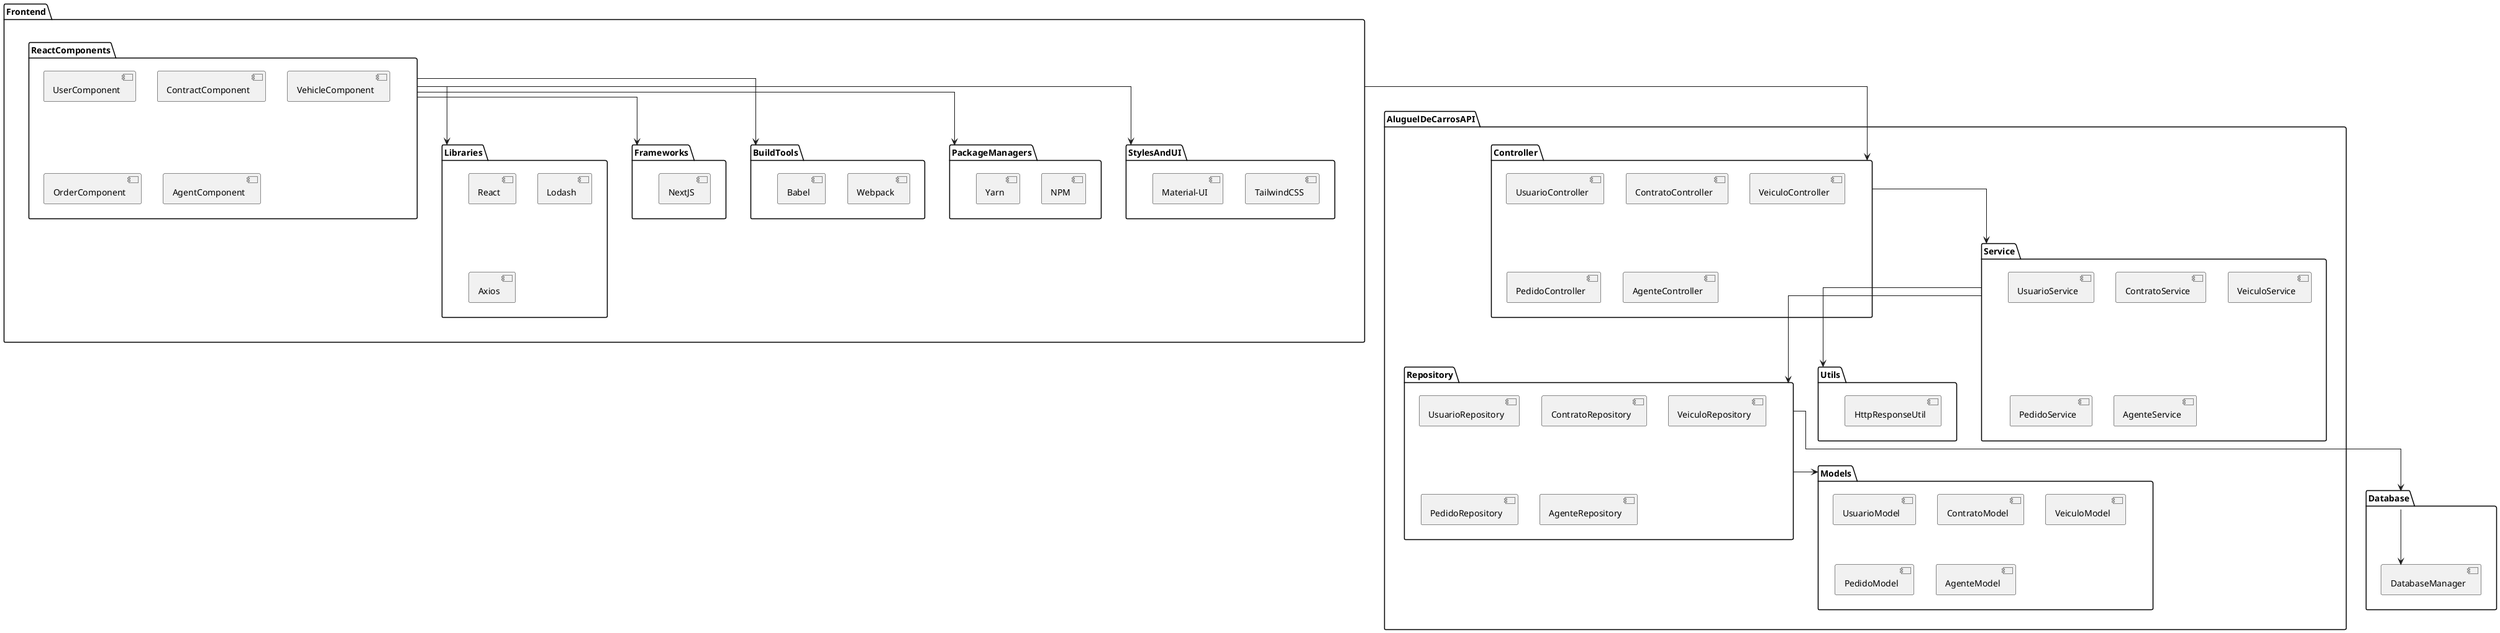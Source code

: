 @startuml
skinparam linetype ortho

package "AluguelDeCarrosAPI" {
    
    package "Controller" {
        [UsuarioController]
        [ContratoController]
        [VeiculoController]
        [PedidoController]
        [AgenteController]
    }

    package "Service" {
        [UsuarioService]
        [ContratoService]
        [VeiculoService]
        [PedidoService]
        [AgenteService]
    }

    package "Repository" {
        [UsuarioRepository]
        [ContratoRepository]
        [VeiculoRepository]
        [PedidoRepository]
        [AgenteRepository]
    }

    package "Models" {
        [UsuarioModel]
        [ContratoModel]
        [VeiculoModel]
        [PedidoModel]
        [AgenteModel]
    }

    package "Utils" {
        [HttpResponseUtil]
    }
}

package "Database" {
    [DatabaseManager]
}

package "Frontend" {

    package "Libraries" {
        [React]
        [Lodash]
        [Axios]
    }

    package "Frameworks" {
        [NextJS]
    }

    package "BuildTools" {
        [Webpack]
        [Babel]
    }

    package "PackageManagers" {
        [NPM]
        [Yarn]
    }

    package "StylesAndUI" {
        [TailwindCSS]
        [Material-UI]
    }

    package "ReactComponents" {
        [UserComponent]
        [ContractComponent]
        [VehicleComponent]
        [OrderComponent]
        [AgentComponent]
    }
}

' Dependências
Controller --> Service
Service --> Repository
Repository --> Models
Service --> Utils
Repository --> Database
Database --> DatabaseManager

Frontend --> Controller
ReactComponents --> Libraries
ReactComponents --> Frameworks
ReactComponents --> StylesAndUI
ReactComponents --> BuildTools
ReactComponents --> PackageManagers

@enduml
